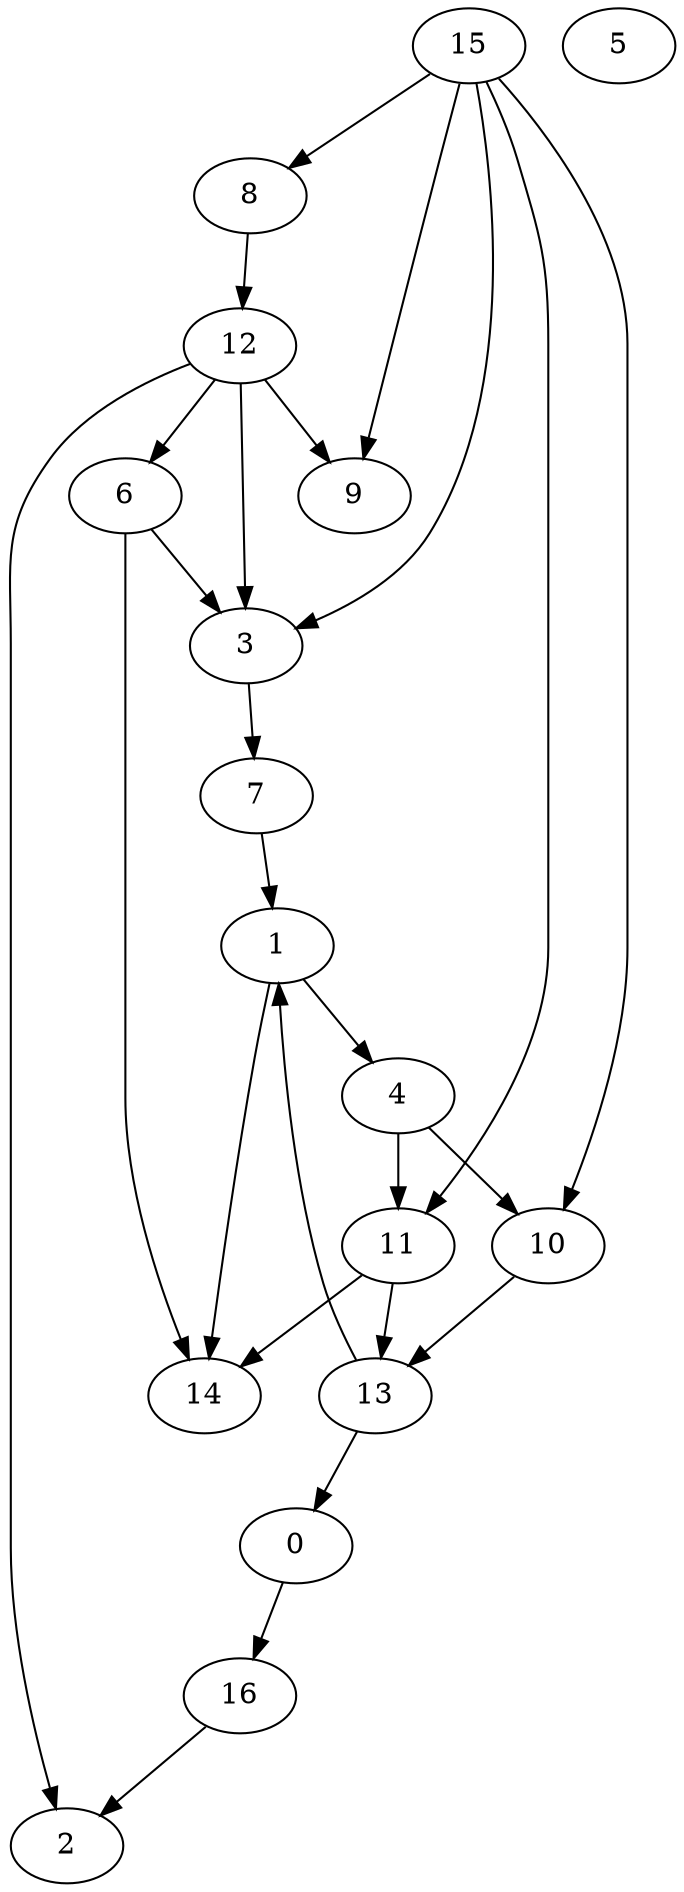 digraph {
	graph [ "Name"="testing-node5-edge10" ];
	"0" ["Weight"=8];
	"1" ["Weight"=1];
	"2" ["Weight"=6];
	"3" ["Weight"=6];
	"4" ["Weight"=6];
	"5" ["Weight"=3];
	"6" ["Weight"=3];
	"7" ["Weight"=8];
	"8" ["Weight"=5];
	"9" ["Weight"=1];
	"10" ["Weight"=5];
	"11" ["Weight"=9];
	"12" ["Weight"=6];
	"13" ["Weight"=1];
	"14" ["Weight"=1];
	"15" ["Weight"=7];
	"16" ["Weight"=6];
	"15" -> "11" ["Weight"=6];
	"15" -> "3" ["Weight"=1];
	"12" -> "6" ["Weight"=6];
	"1" -> "4" ["Weight"=2];
	"13" -> "0" ["Weight"=5];
	"3" -> "7" ["Weight"=4];
	"16" -> "2" ["Weight"=8];
	"11" -> "14" ["Weight"=4];
	"12" -> "2" ["Weight"=4];
	"15" -> "10" ["Weight"=4];
	"4" -> "10" ["Weight"=8];
	"6" -> "14" ["Weight"=9];
	"1" -> "14" ["Weight"=0];
	"6" -> "3" ["Weight"=7];
	"11" -> "13" ["Weight"=5];
	"7" -> "1" ["Weight"=6];
	"12" -> "3" ["Weight"=9];
	"4" -> "11" ["Weight"=3];
	"12" -> "9" ["Weight"=8];
	"0" -> "16" ["Weight"=7];
	"13" -> "1" ["Weight"=0];
	"15" -> "8" ["Weight"=6];
	"8" -> "12" ["Weight"=5];
	"10" -> "13" ["Weight"=5];
	"15" -> "9" ["Weight"=5];
}
